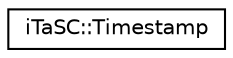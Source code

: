 digraph G
{
  edge [fontname="Helvetica",fontsize="10",labelfontname="Helvetica",labelfontsize="10"];
  node [fontname="Helvetica",fontsize="10",shape=record];
  rankdir=LR;
  Node1 [label="iTaSC::Timestamp",height=0.2,width=0.4,color="black", fillcolor="white", style="filled",URL="$d0/d55/structiTaSC_1_1Timestamp.html"];
}

